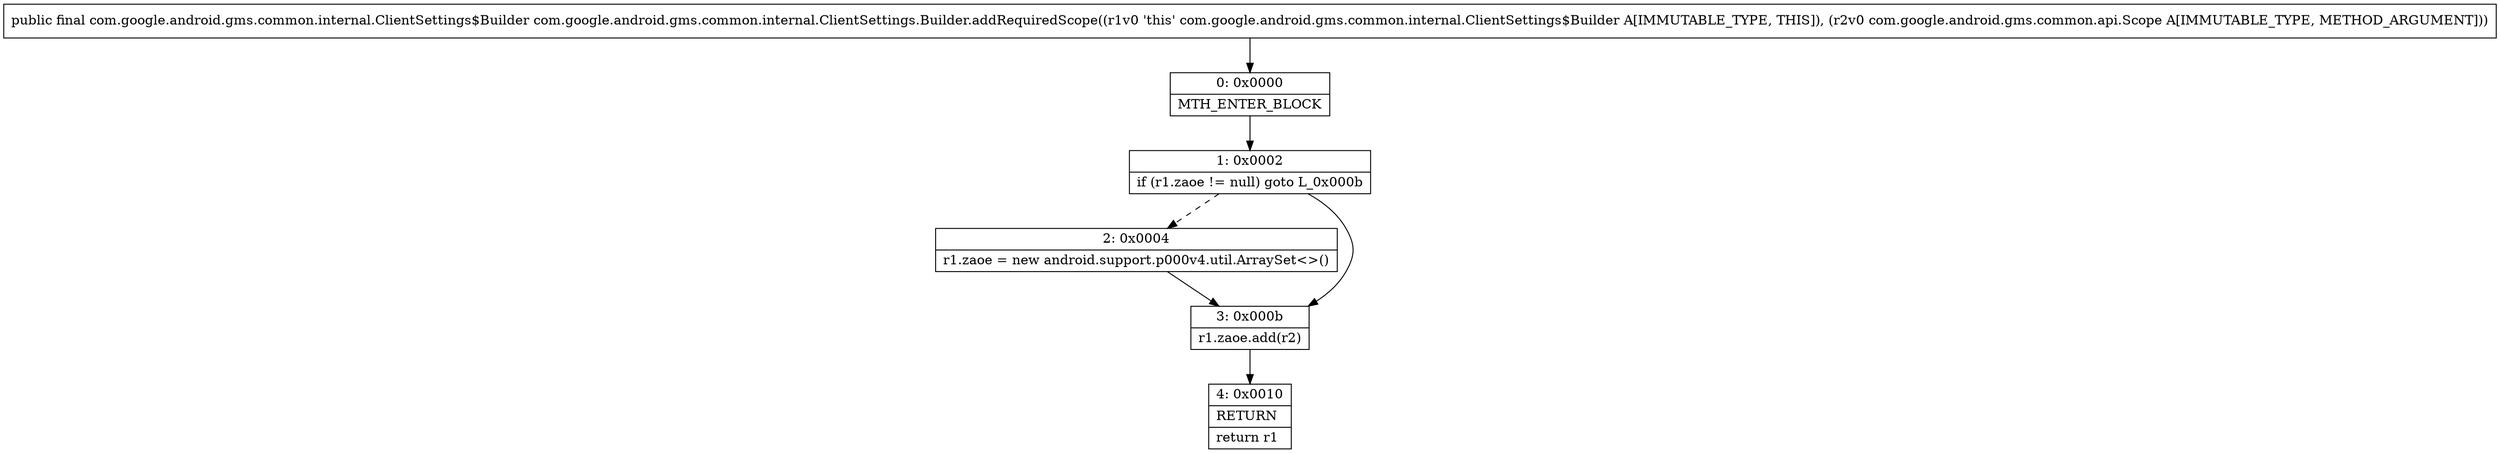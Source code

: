 digraph "CFG forcom.google.android.gms.common.internal.ClientSettings.Builder.addRequiredScope(Lcom\/google\/android\/gms\/common\/api\/Scope;)Lcom\/google\/android\/gms\/common\/internal\/ClientSettings$Builder;" {
Node_0 [shape=record,label="{0\:\ 0x0000|MTH_ENTER_BLOCK\l}"];
Node_1 [shape=record,label="{1\:\ 0x0002|if (r1.zaoe != null) goto L_0x000b\l}"];
Node_2 [shape=record,label="{2\:\ 0x0004|r1.zaoe = new android.support.p000v4.util.ArraySet\<\>()\l}"];
Node_3 [shape=record,label="{3\:\ 0x000b|r1.zaoe.add(r2)\l}"];
Node_4 [shape=record,label="{4\:\ 0x0010|RETURN\l|return r1\l}"];
MethodNode[shape=record,label="{public final com.google.android.gms.common.internal.ClientSettings$Builder com.google.android.gms.common.internal.ClientSettings.Builder.addRequiredScope((r1v0 'this' com.google.android.gms.common.internal.ClientSettings$Builder A[IMMUTABLE_TYPE, THIS]), (r2v0 com.google.android.gms.common.api.Scope A[IMMUTABLE_TYPE, METHOD_ARGUMENT])) }"];
MethodNode -> Node_0;
Node_0 -> Node_1;
Node_1 -> Node_2[style=dashed];
Node_1 -> Node_3;
Node_2 -> Node_3;
Node_3 -> Node_4;
}

